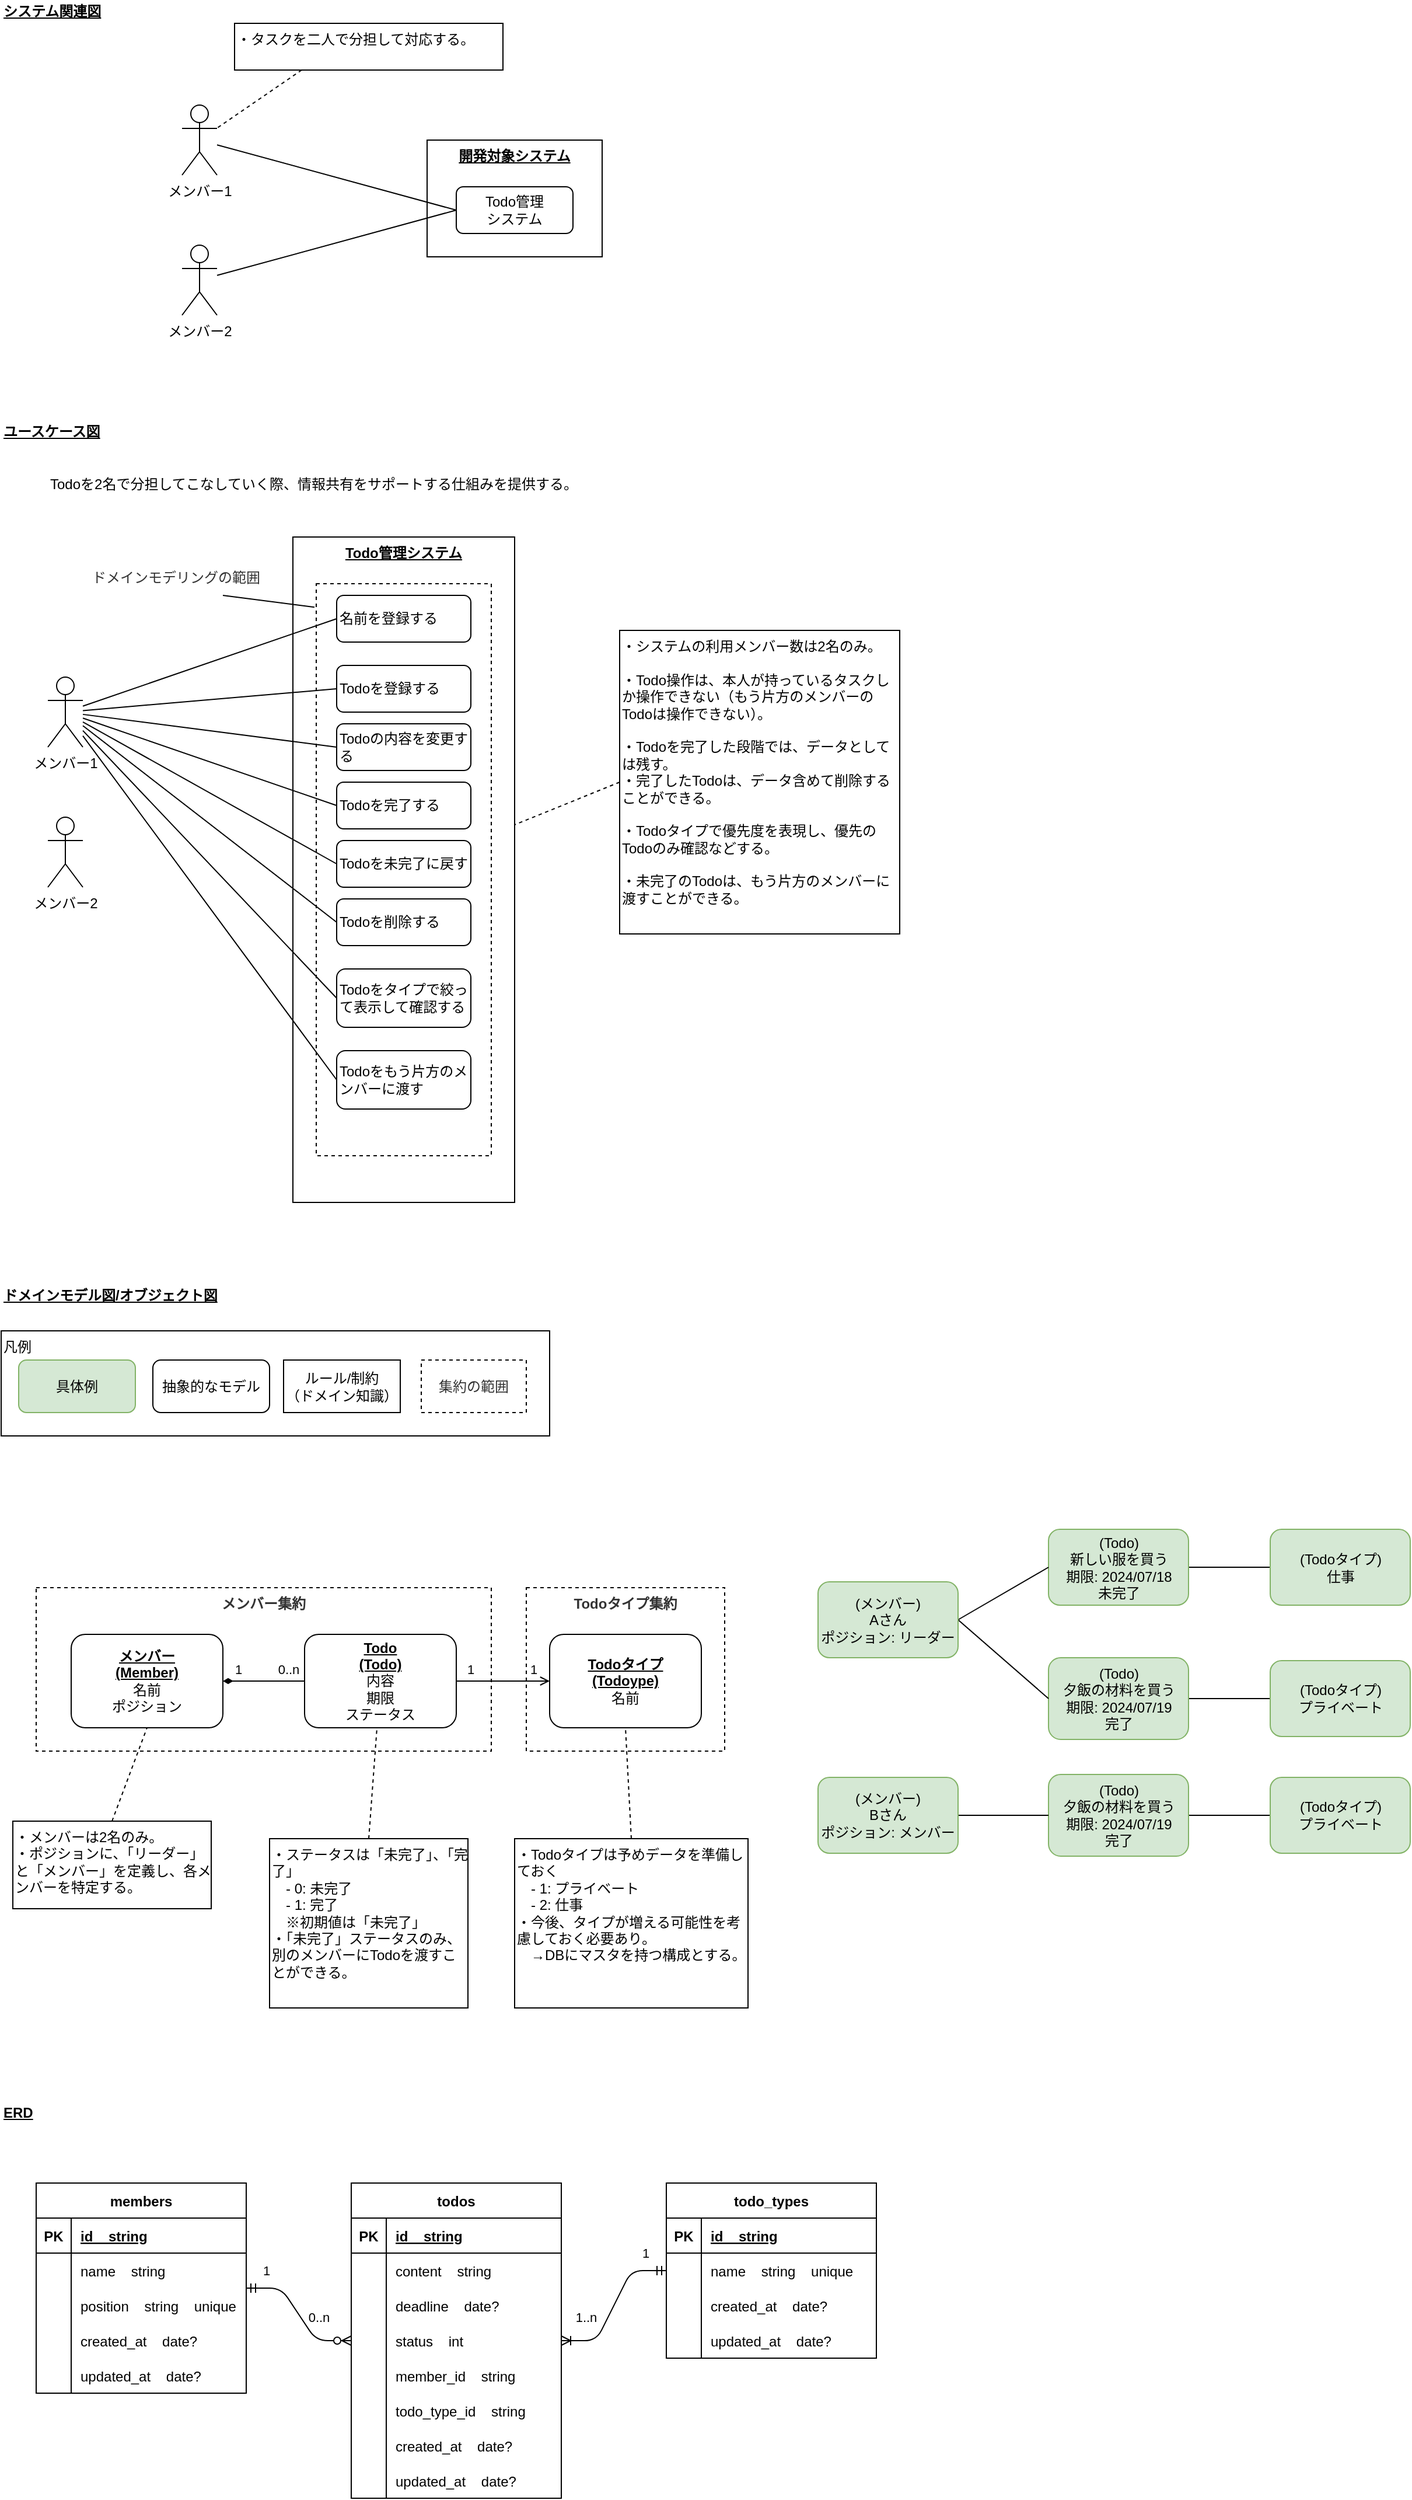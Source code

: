<mxfile>
    <diagram id="qSRQhQrTSAJJsUl3RG-m" name="ドメインモデル">
        <mxGraphModel dx="919" dy="545" grid="1" gridSize="10" guides="1" tooltips="1" connect="1" arrows="1" fold="1" page="1" pageScale="1" pageWidth="1654" pageHeight="1169" math="0" shadow="0">
            <root>
                <mxCell id="0"/>
                <mxCell id="1" parent="0"/>
                <mxCell id="147" value="&lt;u&gt;&lt;b&gt;開発対象システム&lt;/b&gt;&lt;/u&gt;" style="rounded=0;whiteSpace=wrap;html=1;verticalAlign=top;" parent="1" vertex="1">
                    <mxGeometry x="405" y="160" width="150" height="100" as="geometry"/>
                </mxCell>
                <mxCell id="72" value="メンバー集約" style="rounded=0;whiteSpace=wrap;html=1;fontColor=#333333;dashed=1;verticalAlign=top;fontStyle=1" parent="1" vertex="1">
                    <mxGeometry x="70" y="1400" width="390" height="140" as="geometry"/>
                </mxCell>
                <mxCell id="71" value="Todoタイプ集約" style="rounded=0;whiteSpace=wrap;html=1;fontColor=#333333;dashed=1;verticalAlign=top;fontStyle=1" parent="1" vertex="1">
                    <mxGeometry x="490" y="1400" width="170" height="140" as="geometry"/>
                </mxCell>
                <mxCell id="4" value="&lt;u&gt;&lt;b&gt;Todo管理システム&lt;/b&gt;&lt;/u&gt;" style="rounded=0;whiteSpace=wrap;html=1;verticalAlign=top;" parent="1" vertex="1">
                    <mxGeometry x="290" y="500" width="190" height="570" as="geometry"/>
                </mxCell>
                <mxCell id="8" value="" style="rounded=0;whiteSpace=wrap;html=1;fontColor=#FF0000;dashed=1;fillColor=default;" parent="1" vertex="1">
                    <mxGeometry x="310" y="540" width="150" height="490" as="geometry"/>
                </mxCell>
                <mxCell id="2" value="&lt;u style=&quot;&quot;&gt;ユースケース図&lt;/u&gt;" style="text;html=1;strokeColor=none;fillColor=none;align=left;verticalAlign=middle;whiteSpace=wrap;rounded=0;fontStyle=1" parent="1" vertex="1">
                    <mxGeometry x="40" y="400" width="130" height="20" as="geometry"/>
                </mxCell>
                <mxCell id="3" value="メンバー1" style="shape=umlActor;verticalLabelPosition=bottom;verticalAlign=top;html=1;outlineConnect=0;" parent="1" vertex="1">
                    <mxGeometry x="80" y="620" width="30" height="60" as="geometry"/>
                </mxCell>
                <mxCell id="10" style="edgeStyle=none;html=1;exitX=0;exitY=0.5;exitDx=0;exitDy=0;endArrow=none;endFill=0;" parent="1" source="5" target="3" edge="1">
                    <mxGeometry relative="1" as="geometry"/>
                </mxCell>
                <mxCell id="5" value="Todoを登録する" style="rounded=1;whiteSpace=wrap;html=1;align=left;" parent="1" vertex="1">
                    <mxGeometry x="327.5" y="610" width="115" height="40" as="geometry"/>
                </mxCell>
                <mxCell id="11" style="edgeStyle=none;html=1;exitX=0;exitY=0.5;exitDx=0;exitDy=0;endArrow=none;endFill=0;" parent="1" source="6" target="3" edge="1">
                    <mxGeometry relative="1" as="geometry"/>
                </mxCell>
                <mxCell id="6" value="Todoの内容を変更する" style="rounded=1;whiteSpace=wrap;html=1;align=left;" parent="1" vertex="1">
                    <mxGeometry x="327.5" y="660" width="115" height="40" as="geometry"/>
                </mxCell>
                <mxCell id="12" style="edgeStyle=none;html=1;exitX=0;exitY=0.5;exitDx=0;exitDy=0;endArrow=none;endFill=0;" parent="1" source="7" target="3" edge="1">
                    <mxGeometry relative="1" as="geometry"/>
                </mxCell>
                <mxCell id="7" value="Todoを完了する" style="rounded=1;whiteSpace=wrap;html=1;align=left;" parent="1" vertex="1">
                    <mxGeometry x="327.5" y="710" width="115" height="40" as="geometry"/>
                </mxCell>
                <mxCell id="13" style="edgeStyle=none;html=1;exitX=0.75;exitY=1;exitDx=0;exitDy=0;entryX=-0.01;entryY=0.041;entryDx=0;entryDy=0;entryPerimeter=0;endArrow=none;endFill=0;" parent="1" source="9" target="8" edge="1">
                    <mxGeometry relative="1" as="geometry"/>
                </mxCell>
                <mxCell id="9" value="ドメインモデリングの範囲" style="text;html=1;strokeColor=none;fillColor=none;align=center;verticalAlign=middle;whiteSpace=wrap;rounded=0;dashed=1;fontColor=#333333;" parent="1" vertex="1">
                    <mxGeometry x="110" y="520" width="160" height="30" as="geometry"/>
                </mxCell>
                <mxCell id="15" style="edgeStyle=none;html=1;exitX=0;exitY=0.5;exitDx=0;exitDy=0;endArrow=none;endFill=0;" parent="1" source="14" target="3" edge="1">
                    <mxGeometry relative="1" as="geometry"/>
                </mxCell>
                <mxCell id="14" value="Todoをタイプで絞って表示して確認する" style="rounded=1;whiteSpace=wrap;html=1;align=left;" parent="1" vertex="1">
                    <mxGeometry x="327.5" y="870" width="115" height="50" as="geometry"/>
                </mxCell>
                <mxCell id="21" style="edgeStyle=none;html=1;exitX=0;exitY=0.5;exitDx=0;exitDy=0;endArrow=none;endFill=0;dashed=1;" parent="1" source="16" target="4" edge="1">
                    <mxGeometry relative="1" as="geometry"/>
                </mxCell>
                <mxCell id="16" value="・システムの利用メンバー数は2名のみ。&lt;br&gt;&lt;br&gt;・Todo操作は、本人が持っているタスクしか操作できない（もう片方のメンバーのTodoは操作できない）。&lt;br&gt;&lt;br&gt;・Todoを完了した段階では、データとしては残す。&lt;br&gt;・完了したTodoは、データ含めて削除することができる。&lt;br&gt;&lt;br&gt;・Todoタイプで優先度を表現し、優先のTodoのみ確認などする。&lt;br&gt;&lt;br&gt;・未完了のTodoは、もう片方のメンバーに渡すことができる。" style="rounded=0;whiteSpace=wrap;html=1;fillColor=default;align=left;verticalAlign=top;" parent="1" vertex="1">
                    <mxGeometry x="570" y="580" width="240" height="260" as="geometry"/>
                </mxCell>
                <mxCell id="18" style="edgeStyle=none;html=1;exitX=0;exitY=0.5;exitDx=0;exitDy=0;endArrow=none;endFill=0;" parent="1" source="17" target="3" edge="1">
                    <mxGeometry relative="1" as="geometry"/>
                </mxCell>
                <mxCell id="17" value="Todoを削除する" style="rounded=1;whiteSpace=wrap;html=1;align=left;" parent="1" vertex="1">
                    <mxGeometry x="327.5" y="810" width="115" height="40" as="geometry"/>
                </mxCell>
                <mxCell id="20" style="edgeStyle=none;html=1;exitX=0;exitY=0.5;exitDx=0;exitDy=0;endArrow=none;endFill=0;" parent="1" source="19" target="3" edge="1">
                    <mxGeometry relative="1" as="geometry"/>
                </mxCell>
                <mxCell id="19" value="Todoを未完了に戻す" style="rounded=1;whiteSpace=wrap;html=1;align=left;" parent="1" vertex="1">
                    <mxGeometry x="327.5" y="760" width="115" height="40" as="geometry"/>
                </mxCell>
                <mxCell id="22" value="&lt;u style=&quot;&quot;&gt;ドメインモデル図/オブジェクト図&lt;/u&gt;" style="text;html=1;strokeColor=none;fillColor=none;align=left;verticalAlign=middle;whiteSpace=wrap;rounded=0;fontStyle=1" parent="1" vertex="1">
                    <mxGeometry x="40" y="1140" width="210" height="20" as="geometry"/>
                </mxCell>
                <mxCell id="28" value="凡例" style="rounded=0;whiteSpace=wrap;html=1;align=left;verticalAlign=top;" parent="1" vertex="1">
                    <mxGeometry x="40" y="1180" width="470" height="90" as="geometry"/>
                </mxCell>
                <mxCell id="29" value="抽象的なモデル" style="rounded=1;whiteSpace=wrap;html=1;align=center;" parent="1" vertex="1">
                    <mxGeometry x="170" y="1205" width="100" height="45" as="geometry"/>
                </mxCell>
                <mxCell id="30" value="具体例" style="rounded=1;whiteSpace=wrap;html=1;align=center;fillColor=#d5e8d4;strokeColor=#82b366;" parent="1" vertex="1">
                    <mxGeometry x="55" y="1205" width="100" height="45" as="geometry"/>
                </mxCell>
                <mxCell id="31" value="ルール/制約&lt;br&gt;（ドメイン知識）" style="rounded=0;whiteSpace=wrap;html=1;align=center;verticalAlign=middle;" parent="1" vertex="1">
                    <mxGeometry x="282" y="1205" width="100" height="45" as="geometry"/>
                </mxCell>
                <mxCell id="32" value="集約の範囲" style="rounded=0;whiteSpace=wrap;html=1;fontColor=#333333;dashed=1;" parent="1" vertex="1">
                    <mxGeometry x="400" y="1205" width="90" height="45" as="geometry"/>
                </mxCell>
                <mxCell id="37" style="edgeStyle=none;html=1;exitX=1;exitY=0.5;exitDx=0;exitDy=0;endArrow=none;endFill=0;" parent="1" source="33" target="35" edge="1">
                    <mxGeometry relative="1" as="geometry"/>
                </mxCell>
                <mxCell id="33" value="(Todo)&lt;br&gt;新しい服を買う&lt;br&gt;期限: 2024/07/18&lt;br&gt;未完了" style="rounded=1;whiteSpace=wrap;html=1;align=center;fillColor=#d5e8d4;strokeColor=#82b366;" parent="1" vertex="1">
                    <mxGeometry x="937.5" y="1350" width="120" height="65" as="geometry"/>
                </mxCell>
                <mxCell id="38" style="edgeStyle=none;html=1;exitX=1;exitY=0.5;exitDx=0;exitDy=0;entryX=0;entryY=0.5;entryDx=0;entryDy=0;endArrow=none;endFill=0;" parent="1" source="34" target="36" edge="1">
                    <mxGeometry relative="1" as="geometry"/>
                </mxCell>
                <mxCell id="34" value="(Todo)&lt;br&gt;夕飯の材料を買う&lt;br&gt;期限: 2024/07/19&lt;br&gt;完了" style="rounded=1;whiteSpace=wrap;html=1;align=center;fillColor=#d5e8d4;strokeColor=#82b366;" parent="1" vertex="1">
                    <mxGeometry x="937.5" y="1460" width="120" height="70" as="geometry"/>
                </mxCell>
                <mxCell id="35" value="(Todoタイプ)&lt;br&gt;仕事" style="rounded=1;whiteSpace=wrap;html=1;align=center;fillColor=#d5e8d4;strokeColor=#82b366;" parent="1" vertex="1">
                    <mxGeometry x="1127.5" y="1350" width="120" height="65" as="geometry"/>
                </mxCell>
                <mxCell id="36" value="(Todoタイプ)&lt;br&gt;プライベート" style="rounded=1;whiteSpace=wrap;html=1;align=center;fillColor=#d5e8d4;strokeColor=#82b366;" parent="1" vertex="1">
                    <mxGeometry x="1127.5" y="1462.5" width="120" height="65" as="geometry"/>
                </mxCell>
                <mxCell id="65" style="edgeStyle=none;html=1;exitX=1;exitY=0.5;exitDx=0;exitDy=0;entryX=0;entryY=0.5;entryDx=0;entryDy=0;endArrow=open;endFill=0;" parent="1" source="43" target="62" edge="1">
                    <mxGeometry relative="1" as="geometry"/>
                </mxCell>
                <mxCell id="68" value="1" style="edgeLabel;html=1;align=center;verticalAlign=middle;resizable=0;points=[];" parent="65" vertex="1" connectable="0">
                    <mxGeometry x="-0.715" y="2" relative="1" as="geometry">
                        <mxPoint y="-8" as="offset"/>
                    </mxGeometry>
                </mxCell>
                <mxCell id="69" value="1" style="edgeLabel;html=1;align=center;verticalAlign=middle;resizable=0;points=[];" parent="65" vertex="1" connectable="0">
                    <mxGeometry x="0.633" y="-1" relative="1" as="geometry">
                        <mxPoint y="-11" as="offset"/>
                    </mxGeometry>
                </mxCell>
                <mxCell id="43" value="&lt;u style=&quot;font-weight: bold;&quot;&gt;Todo&lt;/u&gt;&lt;br&gt;&lt;u style=&quot;font-weight: bold;&quot;&gt;(Todo)&lt;/u&gt;&lt;br&gt;内容&lt;br&gt;期限&lt;br&gt;ステータス" style="rounded=1;whiteSpace=wrap;html=1;align=center;" parent="1" vertex="1">
                    <mxGeometry x="300" y="1440" width="130" height="80" as="geometry"/>
                </mxCell>
                <mxCell id="44" value="メンバー2" style="shape=umlActor;verticalLabelPosition=bottom;verticalAlign=top;html=1;outlineConnect=0;" parent="1" vertex="1">
                    <mxGeometry x="80" y="740" width="30" height="60" as="geometry"/>
                </mxCell>
                <mxCell id="48" style="edgeStyle=none;html=1;exitX=0;exitY=0.5;exitDx=0;exitDy=0;endArrow=none;endFill=0;" parent="1" source="47" target="3" edge="1">
                    <mxGeometry relative="1" as="geometry"/>
                </mxCell>
                <mxCell id="47" value="Todoをもう片方のメンバーに渡す" style="rounded=1;whiteSpace=wrap;html=1;align=left;" parent="1" vertex="1">
                    <mxGeometry x="327.5" y="940" width="115" height="50" as="geometry"/>
                </mxCell>
                <mxCell id="49" value="Todoを2名で分担してこなしていく際、情報共有をサポートする仕組みを提供する。" style="text;html=1;strokeColor=none;fillColor=none;align=left;verticalAlign=middle;whiteSpace=wrap;rounded=0;" parent="1" vertex="1">
                    <mxGeometry x="80" y="440" width="500" height="30" as="geometry"/>
                </mxCell>
                <mxCell id="56" style="edgeStyle=none;html=1;exitX=1;exitY=0.5;exitDx=0;exitDy=0;entryX=0;entryY=0.5;entryDx=0;entryDy=0;endArrow=none;endFill=0;" parent="1" source="50" target="33" edge="1">
                    <mxGeometry relative="1" as="geometry"/>
                </mxCell>
                <mxCell id="57" style="edgeStyle=none;html=1;exitX=1;exitY=0.5;exitDx=0;exitDy=0;entryX=0;entryY=0.5;entryDx=0;entryDy=0;endArrow=none;endFill=0;" parent="1" source="50" target="34" edge="1">
                    <mxGeometry relative="1" as="geometry"/>
                </mxCell>
                <mxCell id="50" value="(メンバー)&lt;br&gt;Aさん&lt;br&gt;ポジション: リーダー" style="rounded=1;whiteSpace=wrap;html=1;align=center;fillColor=#d5e8d4;strokeColor=#82b366;" parent="1" vertex="1">
                    <mxGeometry x="740" y="1395" width="120" height="65" as="geometry"/>
                </mxCell>
                <mxCell id="51" style="edgeStyle=none;html=1;exitX=1;exitY=0.5;exitDx=0;exitDy=0;entryX=0;entryY=0.5;entryDx=0;entryDy=0;endArrow=none;endFill=0;" parent="1" source="54" target="55" edge="1">
                    <mxGeometry relative="1" as="geometry"/>
                </mxCell>
                <mxCell id="54" value="(Todo)&lt;br&gt;夕飯の材料を買う&lt;br&gt;期限: 2024/07/19&lt;br&gt;完了" style="rounded=1;whiteSpace=wrap;html=1;align=center;fillColor=#d5e8d4;strokeColor=#82b366;" parent="1" vertex="1">
                    <mxGeometry x="937.5" y="1560" width="120" height="70" as="geometry"/>
                </mxCell>
                <mxCell id="55" value="(Todoタイプ)&lt;br&gt;プライベート" style="rounded=1;whiteSpace=wrap;html=1;align=center;fillColor=#d5e8d4;strokeColor=#82b366;" parent="1" vertex="1">
                    <mxGeometry x="1127.5" y="1562.5" width="120" height="65" as="geometry"/>
                </mxCell>
                <mxCell id="59" style="edgeStyle=none;html=1;exitX=1;exitY=0.5;exitDx=0;exitDy=0;entryX=0;entryY=0.5;entryDx=0;entryDy=0;endArrow=none;endFill=0;" parent="1" source="58" target="54" edge="1">
                    <mxGeometry relative="1" as="geometry"/>
                </mxCell>
                <mxCell id="58" value="(メンバー)&lt;br&gt;Bさん&lt;br&gt;ポジション: メンバー" style="rounded=1;whiteSpace=wrap;html=1;align=center;fillColor=#d5e8d4;strokeColor=#82b366;" parent="1" vertex="1">
                    <mxGeometry x="740" y="1562.5" width="120" height="65" as="geometry"/>
                </mxCell>
                <mxCell id="61" style="edgeStyle=none;html=1;exitX=0;exitY=0.5;exitDx=0;exitDy=0;endArrow=none;endFill=0;" parent="1" source="60" target="3" edge="1">
                    <mxGeometry relative="1" as="geometry"/>
                </mxCell>
                <mxCell id="60" value="名前を登録する" style="rounded=1;whiteSpace=wrap;html=1;align=left;" parent="1" vertex="1">
                    <mxGeometry x="327.5" y="550" width="115" height="40" as="geometry"/>
                </mxCell>
                <mxCell id="62" value="&lt;u style=&quot;font-weight: bold;&quot;&gt;Todoタイプ&lt;/u&gt;&lt;br&gt;&lt;u style=&quot;font-weight: bold;&quot;&gt;(Todoype)&lt;/u&gt;&lt;br&gt;名前" style="rounded=1;whiteSpace=wrap;html=1;align=center;" parent="1" vertex="1">
                    <mxGeometry x="510" y="1440" width="130" height="80" as="geometry"/>
                </mxCell>
                <mxCell id="64" style="edgeStyle=none;html=1;exitX=1;exitY=0.5;exitDx=0;exitDy=0;entryX=0;entryY=0.5;entryDx=0;entryDy=0;endArrow=none;endFill=0;startArrow=diamondThin;startFill=1;" parent="1" source="63" target="43" edge="1">
                    <mxGeometry relative="1" as="geometry"/>
                </mxCell>
                <mxCell id="66" value="1" style="edgeLabel;html=1;align=center;verticalAlign=middle;resizable=0;points=[];" parent="64" vertex="1" connectable="0">
                    <mxGeometry x="-0.639" relative="1" as="geometry">
                        <mxPoint y="-10" as="offset"/>
                    </mxGeometry>
                </mxCell>
                <mxCell id="67" value="0..n" style="edgeLabel;html=1;align=center;verticalAlign=middle;resizable=0;points=[];" parent="64" vertex="1" connectable="0">
                    <mxGeometry x="0.603" y="-1" relative="1" as="geometry">
                        <mxPoint y="-11" as="offset"/>
                    </mxGeometry>
                </mxCell>
                <mxCell id="63" value="&lt;b&gt;&lt;u&gt;メンバー&lt;/u&gt;&lt;/b&gt;&lt;br&gt;&lt;u style=&quot;font-weight: bold;&quot;&gt;(Member)&lt;/u&gt;&lt;br&gt;名前&lt;br&gt;ポジション" style="rounded=1;whiteSpace=wrap;html=1;align=center;" parent="1" vertex="1">
                    <mxGeometry x="100" y="1440" width="130" height="80" as="geometry"/>
                </mxCell>
                <mxCell id="73" style="edgeStyle=none;html=1;exitX=0.5;exitY=0;exitDx=0;exitDy=0;startArrow=none;startFill=0;endArrow=none;endFill=0;dashed=1;" parent="1" source="70" target="43" edge="1">
                    <mxGeometry relative="1" as="geometry"/>
                </mxCell>
                <mxCell id="70" value="・ステータスは「未完了」、「完了」&lt;br&gt;　- 0: 未完了&lt;br&gt;　- 1: 完了&lt;br&gt;　※初期値は「未完了」&lt;br&gt;・「未完了」ステータスのみ、別のメンバーにTodoを渡すことができる。" style="rounded=0;whiteSpace=wrap;html=1;align=left;verticalAlign=top;" parent="1" vertex="1">
                    <mxGeometry x="270" y="1615" width="170" height="145" as="geometry"/>
                </mxCell>
                <mxCell id="75" style="edgeStyle=none;html=1;exitX=0.5;exitY=0;exitDx=0;exitDy=0;entryX=0.5;entryY=1;entryDx=0;entryDy=0;dashed=1;startArrow=none;startFill=0;endArrow=none;endFill=0;" parent="1" source="74" target="62" edge="1">
                    <mxGeometry relative="1" as="geometry"/>
                </mxCell>
                <mxCell id="74" value="・Todoタイプは予めデータを準備しておく&lt;br&gt;　- 1: プライベート&lt;br&gt;　- 2: 仕事&lt;br&gt;・今後、タイプが増える可能性を考慮しておく必要あり。&lt;br&gt;　→DBにマスタを持つ構成とする。" style="rounded=0;whiteSpace=wrap;html=1;align=left;verticalAlign=top;" parent="1" vertex="1">
                    <mxGeometry x="480" y="1615" width="200" height="145" as="geometry"/>
                </mxCell>
                <mxCell id="77" style="edgeStyle=none;html=1;exitX=0.5;exitY=0;exitDx=0;exitDy=0;entryX=0.5;entryY=1;entryDx=0;entryDy=0;dashed=1;startArrow=none;startFill=0;endArrow=none;endFill=0;" parent="1" source="76" target="63" edge="1">
                    <mxGeometry relative="1" as="geometry"/>
                </mxCell>
                <mxCell id="76" value="・メンバーは2名のみ。&lt;br&gt;・ポジションに、「リーダー」と「メンバー」を定義し、各メンバーを特定する。" style="rounded=0;whiteSpace=wrap;html=1;align=left;verticalAlign=top;" parent="1" vertex="1">
                    <mxGeometry x="50" y="1600" width="170" height="75" as="geometry"/>
                </mxCell>
                <mxCell id="78" value="members" style="shape=table;startSize=30;container=1;collapsible=1;childLayout=tableLayout;fixedRows=1;rowLines=0;fontStyle=1;align=center;resizeLast=1;" parent="1" vertex="1">
                    <mxGeometry x="70" y="1910" width="180" height="180" as="geometry"/>
                </mxCell>
                <mxCell id="79" value="" style="shape=tableRow;horizontal=0;startSize=0;swimlaneHead=0;swimlaneBody=0;fillColor=none;collapsible=0;dropTarget=0;points=[[0,0.5],[1,0.5]];portConstraint=eastwest;top=0;left=0;right=0;bottom=1;" parent="78" vertex="1">
                    <mxGeometry y="30" width="180" height="30" as="geometry"/>
                </mxCell>
                <mxCell id="80" value="PK" style="shape=partialRectangle;connectable=0;fillColor=none;top=0;left=0;bottom=0;right=0;fontStyle=1;overflow=hidden;" parent="79" vertex="1">
                    <mxGeometry width="30" height="30" as="geometry">
                        <mxRectangle width="30" height="30" as="alternateBounds"/>
                    </mxGeometry>
                </mxCell>
                <mxCell id="81" value="id    string" style="shape=partialRectangle;connectable=0;fillColor=none;top=0;left=0;bottom=0;right=0;align=left;spacingLeft=6;fontStyle=5;overflow=hidden;" parent="79" vertex="1">
                    <mxGeometry x="30" width="150" height="30" as="geometry">
                        <mxRectangle width="150" height="30" as="alternateBounds"/>
                    </mxGeometry>
                </mxCell>
                <mxCell id="82" value="" style="shape=tableRow;horizontal=0;startSize=0;swimlaneHead=0;swimlaneBody=0;fillColor=none;collapsible=0;dropTarget=0;points=[[0,0.5],[1,0.5]];portConstraint=eastwest;top=0;left=0;right=0;bottom=0;" parent="78" vertex="1">
                    <mxGeometry y="60" width="180" height="30" as="geometry"/>
                </mxCell>
                <mxCell id="83" value="" style="shape=partialRectangle;connectable=0;fillColor=none;top=0;left=0;bottom=0;right=0;editable=1;overflow=hidden;" parent="82" vertex="1">
                    <mxGeometry width="30" height="30" as="geometry">
                        <mxRectangle width="30" height="30" as="alternateBounds"/>
                    </mxGeometry>
                </mxCell>
                <mxCell id="84" value="name    string" style="shape=partialRectangle;connectable=0;fillColor=none;top=0;left=0;bottom=0;right=0;align=left;spacingLeft=6;overflow=hidden;" parent="82" vertex="1">
                    <mxGeometry x="30" width="150" height="30" as="geometry">
                        <mxRectangle width="150" height="30" as="alternateBounds"/>
                    </mxGeometry>
                </mxCell>
                <mxCell id="85" value="" style="shape=tableRow;horizontal=0;startSize=0;swimlaneHead=0;swimlaneBody=0;fillColor=none;collapsible=0;dropTarget=0;points=[[0,0.5],[1,0.5]];portConstraint=eastwest;top=0;left=0;right=0;bottom=0;" parent="78" vertex="1">
                    <mxGeometry y="90" width="180" height="30" as="geometry"/>
                </mxCell>
                <mxCell id="86" value="" style="shape=partialRectangle;connectable=0;fillColor=none;top=0;left=0;bottom=0;right=0;editable=1;overflow=hidden;" parent="85" vertex="1">
                    <mxGeometry width="30" height="30" as="geometry">
                        <mxRectangle width="30" height="30" as="alternateBounds"/>
                    </mxGeometry>
                </mxCell>
                <mxCell id="87" value="position    string    unique" style="shape=partialRectangle;connectable=0;fillColor=none;top=0;left=0;bottom=0;right=0;align=left;spacingLeft=6;overflow=hidden;" parent="85" vertex="1">
                    <mxGeometry x="30" width="150" height="30" as="geometry">
                        <mxRectangle width="150" height="30" as="alternateBounds"/>
                    </mxGeometry>
                </mxCell>
                <mxCell id="117" style="shape=tableRow;horizontal=0;startSize=0;swimlaneHead=0;swimlaneBody=0;fillColor=none;collapsible=0;dropTarget=0;points=[[0,0.5],[1,0.5]];portConstraint=eastwest;top=0;left=0;right=0;bottom=0;" parent="78" vertex="1">
                    <mxGeometry y="120" width="180" height="30" as="geometry"/>
                </mxCell>
                <mxCell id="118" style="shape=partialRectangle;connectable=0;fillColor=none;top=0;left=0;bottom=0;right=0;editable=1;overflow=hidden;" parent="117" vertex="1">
                    <mxGeometry width="30" height="30" as="geometry">
                        <mxRectangle width="30" height="30" as="alternateBounds"/>
                    </mxGeometry>
                </mxCell>
                <mxCell id="119" value="created_at    date?" style="shape=partialRectangle;connectable=0;fillColor=none;top=0;left=0;bottom=0;right=0;align=left;spacingLeft=6;overflow=hidden;" parent="117" vertex="1">
                    <mxGeometry x="30" width="150" height="30" as="geometry">
                        <mxRectangle width="150" height="30" as="alternateBounds"/>
                    </mxGeometry>
                </mxCell>
                <mxCell id="114" style="shape=tableRow;horizontal=0;startSize=0;swimlaneHead=0;swimlaneBody=0;fillColor=none;collapsible=0;dropTarget=0;points=[[0,0.5],[1,0.5]];portConstraint=eastwest;top=0;left=0;right=0;bottom=0;" parent="78" vertex="1">
                    <mxGeometry y="150" width="180" height="30" as="geometry"/>
                </mxCell>
                <mxCell id="115" style="shape=partialRectangle;connectable=0;fillColor=none;top=0;left=0;bottom=0;right=0;editable=1;overflow=hidden;" parent="114" vertex="1">
                    <mxGeometry width="30" height="30" as="geometry">
                        <mxRectangle width="30" height="30" as="alternateBounds"/>
                    </mxGeometry>
                </mxCell>
                <mxCell id="116" value="updated_at    date?" style="shape=partialRectangle;connectable=0;fillColor=none;top=0;left=0;bottom=0;right=0;align=left;spacingLeft=6;overflow=hidden;" parent="114" vertex="1">
                    <mxGeometry x="30" width="150" height="30" as="geometry">
                        <mxRectangle width="150" height="30" as="alternateBounds"/>
                    </mxGeometry>
                </mxCell>
                <mxCell id="91" value="todos" style="shape=table;startSize=30;container=1;collapsible=1;childLayout=tableLayout;fixedRows=1;rowLines=0;fontStyle=1;align=center;resizeLast=1;" parent="1" vertex="1">
                    <mxGeometry x="340" y="1910" width="180" height="270" as="geometry"/>
                </mxCell>
                <mxCell id="92" value="" style="shape=tableRow;horizontal=0;startSize=0;swimlaneHead=0;swimlaneBody=0;fillColor=none;collapsible=0;dropTarget=0;points=[[0,0.5],[1,0.5]];portConstraint=eastwest;top=0;left=0;right=0;bottom=1;" parent="91" vertex="1">
                    <mxGeometry y="30" width="180" height="30" as="geometry"/>
                </mxCell>
                <mxCell id="93" value="PK" style="shape=partialRectangle;connectable=0;fillColor=none;top=0;left=0;bottom=0;right=0;fontStyle=1;overflow=hidden;" parent="92" vertex="1">
                    <mxGeometry width="30" height="30" as="geometry">
                        <mxRectangle width="30" height="30" as="alternateBounds"/>
                    </mxGeometry>
                </mxCell>
                <mxCell id="94" value="id    string" style="shape=partialRectangle;connectable=0;fillColor=none;top=0;left=0;bottom=0;right=0;align=left;spacingLeft=6;fontStyle=5;overflow=hidden;" parent="92" vertex="1">
                    <mxGeometry x="30" width="150" height="30" as="geometry">
                        <mxRectangle width="150" height="30" as="alternateBounds"/>
                    </mxGeometry>
                </mxCell>
                <mxCell id="95" value="" style="shape=tableRow;horizontal=0;startSize=0;swimlaneHead=0;swimlaneBody=0;fillColor=none;collapsible=0;dropTarget=0;points=[[0,0.5],[1,0.5]];portConstraint=eastwest;top=0;left=0;right=0;bottom=0;" parent="91" vertex="1">
                    <mxGeometry y="60" width="180" height="30" as="geometry"/>
                </mxCell>
                <mxCell id="96" value="" style="shape=partialRectangle;connectable=0;fillColor=none;top=0;left=0;bottom=0;right=0;editable=1;overflow=hidden;" parent="95" vertex="1">
                    <mxGeometry width="30" height="30" as="geometry">
                        <mxRectangle width="30" height="30" as="alternateBounds"/>
                    </mxGeometry>
                </mxCell>
                <mxCell id="97" value="content    string" style="shape=partialRectangle;connectable=0;fillColor=none;top=0;left=0;bottom=0;right=0;align=left;spacingLeft=6;overflow=hidden;" parent="95" vertex="1">
                    <mxGeometry x="30" width="150" height="30" as="geometry">
                        <mxRectangle width="150" height="30" as="alternateBounds"/>
                    </mxGeometry>
                </mxCell>
                <mxCell id="98" value="" style="shape=tableRow;horizontal=0;startSize=0;swimlaneHead=0;swimlaneBody=0;fillColor=none;collapsible=0;dropTarget=0;points=[[0,0.5],[1,0.5]];portConstraint=eastwest;top=0;left=0;right=0;bottom=0;" parent="91" vertex="1">
                    <mxGeometry y="90" width="180" height="30" as="geometry"/>
                </mxCell>
                <mxCell id="99" value="" style="shape=partialRectangle;connectable=0;fillColor=none;top=0;left=0;bottom=0;right=0;editable=1;overflow=hidden;" parent="98" vertex="1">
                    <mxGeometry width="30" height="30" as="geometry">
                        <mxRectangle width="30" height="30" as="alternateBounds"/>
                    </mxGeometry>
                </mxCell>
                <mxCell id="100" value="deadline    date?" style="shape=partialRectangle;connectable=0;fillColor=none;top=0;left=0;bottom=0;right=0;align=left;spacingLeft=6;overflow=hidden;" parent="98" vertex="1">
                    <mxGeometry x="30" width="150" height="30" as="geometry">
                        <mxRectangle width="150" height="30" as="alternateBounds"/>
                    </mxGeometry>
                </mxCell>
                <mxCell id="111" style="shape=tableRow;horizontal=0;startSize=0;swimlaneHead=0;swimlaneBody=0;fillColor=none;collapsible=0;dropTarget=0;points=[[0,0.5],[1,0.5]];portConstraint=eastwest;top=0;left=0;right=0;bottom=0;" parent="91" vertex="1">
                    <mxGeometry y="120" width="180" height="30" as="geometry"/>
                </mxCell>
                <mxCell id="112" style="shape=partialRectangle;connectable=0;fillColor=none;top=0;left=0;bottom=0;right=0;editable=1;overflow=hidden;" parent="111" vertex="1">
                    <mxGeometry width="30" height="30" as="geometry">
                        <mxRectangle width="30" height="30" as="alternateBounds"/>
                    </mxGeometry>
                </mxCell>
                <mxCell id="113" value="status    int" style="shape=partialRectangle;connectable=0;fillColor=none;top=0;left=0;bottom=0;right=0;align=left;spacingLeft=6;overflow=hidden;" parent="111" vertex="1">
                    <mxGeometry x="30" width="150" height="30" as="geometry">
                        <mxRectangle width="150" height="30" as="alternateBounds"/>
                    </mxGeometry>
                </mxCell>
                <mxCell id="143" style="shape=tableRow;horizontal=0;startSize=0;swimlaneHead=0;swimlaneBody=0;fillColor=none;collapsible=0;dropTarget=0;points=[[0,0.5],[1,0.5]];portConstraint=eastwest;top=0;left=0;right=0;bottom=0;" parent="91" vertex="1">
                    <mxGeometry y="150" width="180" height="30" as="geometry"/>
                </mxCell>
                <mxCell id="144" style="shape=partialRectangle;connectable=0;fillColor=none;top=0;left=0;bottom=0;right=0;editable=1;overflow=hidden;" parent="143" vertex="1">
                    <mxGeometry width="30" height="30" as="geometry">
                        <mxRectangle width="30" height="30" as="alternateBounds"/>
                    </mxGeometry>
                </mxCell>
                <mxCell id="145" value="member_id    string" style="shape=partialRectangle;connectable=0;fillColor=none;top=0;left=0;bottom=0;right=0;align=left;spacingLeft=6;overflow=hidden;" parent="143" vertex="1">
                    <mxGeometry x="30" width="150" height="30" as="geometry">
                        <mxRectangle width="150" height="30" as="alternateBounds"/>
                    </mxGeometry>
                </mxCell>
                <mxCell id="134" style="shape=tableRow;horizontal=0;startSize=0;swimlaneHead=0;swimlaneBody=0;fillColor=none;collapsible=0;dropTarget=0;points=[[0,0.5],[1,0.5]];portConstraint=eastwest;top=0;left=0;right=0;bottom=0;" parent="91" vertex="1">
                    <mxGeometry y="180" width="180" height="30" as="geometry"/>
                </mxCell>
                <mxCell id="135" style="shape=partialRectangle;connectable=0;fillColor=none;top=0;left=0;bottom=0;right=0;editable=1;overflow=hidden;" parent="134" vertex="1">
                    <mxGeometry width="30" height="30" as="geometry">
                        <mxRectangle width="30" height="30" as="alternateBounds"/>
                    </mxGeometry>
                </mxCell>
                <mxCell id="136" value="todo_type_id    string" style="shape=partialRectangle;connectable=0;fillColor=none;top=0;left=0;bottom=0;right=0;align=left;spacingLeft=6;overflow=hidden;" parent="134" vertex="1">
                    <mxGeometry x="30" width="150" height="30" as="geometry">
                        <mxRectangle width="150" height="30" as="alternateBounds"/>
                    </mxGeometry>
                </mxCell>
                <mxCell id="120" style="shape=tableRow;horizontal=0;startSize=0;swimlaneHead=0;swimlaneBody=0;fillColor=none;collapsible=0;dropTarget=0;points=[[0,0.5],[1,0.5]];portConstraint=eastwest;top=0;left=0;right=0;bottom=0;" parent="91" vertex="1">
                    <mxGeometry y="210" width="180" height="30" as="geometry"/>
                </mxCell>
                <mxCell id="121" style="shape=partialRectangle;connectable=0;fillColor=none;top=0;left=0;bottom=0;right=0;editable=1;overflow=hidden;" parent="120" vertex="1">
                    <mxGeometry width="30" height="30" as="geometry">
                        <mxRectangle width="30" height="30" as="alternateBounds"/>
                    </mxGeometry>
                </mxCell>
                <mxCell id="122" value="created_at    date?" style="shape=partialRectangle;connectable=0;fillColor=none;top=0;left=0;bottom=0;right=0;align=left;spacingLeft=6;overflow=hidden;" parent="120" vertex="1">
                    <mxGeometry x="30" width="150" height="30" as="geometry">
                        <mxRectangle width="150" height="30" as="alternateBounds"/>
                    </mxGeometry>
                </mxCell>
                <mxCell id="123" style="shape=tableRow;horizontal=0;startSize=0;swimlaneHead=0;swimlaneBody=0;fillColor=none;collapsible=0;dropTarget=0;points=[[0,0.5],[1,0.5]];portConstraint=eastwest;top=0;left=0;right=0;bottom=0;" parent="91" vertex="1">
                    <mxGeometry y="240" width="180" height="30" as="geometry"/>
                </mxCell>
                <mxCell id="124" style="shape=partialRectangle;connectable=0;fillColor=none;top=0;left=0;bottom=0;right=0;editable=1;overflow=hidden;" parent="123" vertex="1">
                    <mxGeometry width="30" height="30" as="geometry">
                        <mxRectangle width="30" height="30" as="alternateBounds"/>
                    </mxGeometry>
                </mxCell>
                <mxCell id="125" value="updated_at    date?" style="shape=partialRectangle;connectable=0;fillColor=none;top=0;left=0;bottom=0;right=0;align=left;spacingLeft=6;overflow=hidden;" parent="123" vertex="1">
                    <mxGeometry x="30" width="150" height="30" as="geometry">
                        <mxRectangle width="150" height="30" as="alternateBounds"/>
                    </mxGeometry>
                </mxCell>
                <mxCell id="101" value="todo_types" style="shape=table;startSize=30;container=1;collapsible=1;childLayout=tableLayout;fixedRows=1;rowLines=0;fontStyle=1;align=center;resizeLast=1;" parent="1" vertex="1">
                    <mxGeometry x="610" y="1910" width="180" height="150" as="geometry"/>
                </mxCell>
                <mxCell id="102" value="" style="shape=tableRow;horizontal=0;startSize=0;swimlaneHead=0;swimlaneBody=0;fillColor=none;collapsible=0;dropTarget=0;points=[[0,0.5],[1,0.5]];portConstraint=eastwest;top=0;left=0;right=0;bottom=1;" parent="101" vertex="1">
                    <mxGeometry y="30" width="180" height="30" as="geometry"/>
                </mxCell>
                <mxCell id="103" value="PK" style="shape=partialRectangle;connectable=0;fillColor=none;top=0;left=0;bottom=0;right=0;fontStyle=1;overflow=hidden;" parent="102" vertex="1">
                    <mxGeometry width="30" height="30" as="geometry">
                        <mxRectangle width="30" height="30" as="alternateBounds"/>
                    </mxGeometry>
                </mxCell>
                <mxCell id="104" value="id    string" style="shape=partialRectangle;connectable=0;fillColor=none;top=0;left=0;bottom=0;right=0;align=left;spacingLeft=6;fontStyle=5;overflow=hidden;" parent="102" vertex="1">
                    <mxGeometry x="30" width="150" height="30" as="geometry">
                        <mxRectangle width="150" height="30" as="alternateBounds"/>
                    </mxGeometry>
                </mxCell>
                <mxCell id="105" value="" style="shape=tableRow;horizontal=0;startSize=0;swimlaneHead=0;swimlaneBody=0;fillColor=none;collapsible=0;dropTarget=0;points=[[0,0.5],[1,0.5]];portConstraint=eastwest;top=0;left=0;right=0;bottom=0;" parent="101" vertex="1">
                    <mxGeometry y="60" width="180" height="30" as="geometry"/>
                </mxCell>
                <mxCell id="106" value="" style="shape=partialRectangle;connectable=0;fillColor=none;top=0;left=0;bottom=0;right=0;editable=1;overflow=hidden;" parent="105" vertex="1">
                    <mxGeometry width="30" height="30" as="geometry">
                        <mxRectangle width="30" height="30" as="alternateBounds"/>
                    </mxGeometry>
                </mxCell>
                <mxCell id="107" value="name    string    unique" style="shape=partialRectangle;connectable=0;fillColor=none;top=0;left=0;bottom=0;right=0;align=left;spacingLeft=6;overflow=hidden;" parent="105" vertex="1">
                    <mxGeometry x="30" width="150" height="30" as="geometry">
                        <mxRectangle width="150" height="30" as="alternateBounds"/>
                    </mxGeometry>
                </mxCell>
                <mxCell id="126" style="shape=tableRow;horizontal=0;startSize=0;swimlaneHead=0;swimlaneBody=0;fillColor=none;collapsible=0;dropTarget=0;points=[[0,0.5],[1,0.5]];portConstraint=eastwest;top=0;left=0;right=0;bottom=0;" parent="101" vertex="1">
                    <mxGeometry y="90" width="180" height="30" as="geometry"/>
                </mxCell>
                <mxCell id="127" style="shape=partialRectangle;connectable=0;fillColor=none;top=0;left=0;bottom=0;right=0;editable=1;overflow=hidden;" parent="126" vertex="1">
                    <mxGeometry width="30" height="30" as="geometry">
                        <mxRectangle width="30" height="30" as="alternateBounds"/>
                    </mxGeometry>
                </mxCell>
                <mxCell id="128" value="created_at    date?" style="shape=partialRectangle;connectable=0;fillColor=none;top=0;left=0;bottom=0;right=0;align=left;spacingLeft=6;overflow=hidden;" parent="126" vertex="1">
                    <mxGeometry x="30" width="150" height="30" as="geometry">
                        <mxRectangle width="150" height="30" as="alternateBounds"/>
                    </mxGeometry>
                </mxCell>
                <mxCell id="129" style="shape=tableRow;horizontal=0;startSize=0;swimlaneHead=0;swimlaneBody=0;fillColor=none;collapsible=0;dropTarget=0;points=[[0,0.5],[1,0.5]];portConstraint=eastwest;top=0;left=0;right=0;bottom=0;" parent="101" vertex="1">
                    <mxGeometry y="120" width="180" height="30" as="geometry"/>
                </mxCell>
                <mxCell id="130" style="shape=partialRectangle;connectable=0;fillColor=none;top=0;left=0;bottom=0;right=0;editable=1;overflow=hidden;" parent="129" vertex="1">
                    <mxGeometry width="30" height="30" as="geometry">
                        <mxRectangle width="30" height="30" as="alternateBounds"/>
                    </mxGeometry>
                </mxCell>
                <mxCell id="131" value="updated_at    date?" style="shape=partialRectangle;connectable=0;fillColor=none;top=0;left=0;bottom=0;right=0;align=left;spacingLeft=6;overflow=hidden;" parent="129" vertex="1">
                    <mxGeometry x="30" width="150" height="30" as="geometry">
                        <mxRectangle width="150" height="30" as="alternateBounds"/>
                    </mxGeometry>
                </mxCell>
                <mxCell id="133" value="&lt;u style=&quot;&quot;&gt;ERD&lt;br&gt;&lt;/u&gt;" style="text;html=1;strokeColor=none;fillColor=none;align=left;verticalAlign=middle;whiteSpace=wrap;rounded=0;fontStyle=1" parent="1" vertex="1">
                    <mxGeometry x="40" y="1840" width="210" height="20" as="geometry"/>
                </mxCell>
                <mxCell id="137" value="" style="edgeStyle=entityRelationEdgeStyle;fontSize=12;html=1;endArrow=ERzeroToMany;startArrow=ERmandOne;" parent="1" source="78" target="91" edge="1">
                    <mxGeometry width="100" height="100" relative="1" as="geometry">
                        <mxPoint x="310" y="1910" as="sourcePoint"/>
                        <mxPoint x="410" y="1810" as="targetPoint"/>
                    </mxGeometry>
                </mxCell>
                <mxCell id="138" value="1" style="edgeLabel;html=1;align=center;verticalAlign=middle;resizable=0;points=[];" parent="137" vertex="1" connectable="0">
                    <mxGeometry x="-0.709" relative="1" as="geometry">
                        <mxPoint y="-15" as="offset"/>
                    </mxGeometry>
                </mxCell>
                <mxCell id="139" value="0..n" style="edgeLabel;html=1;align=center;verticalAlign=middle;resizable=0;points=[];" parent="137" vertex="1" connectable="0">
                    <mxGeometry x="0.51" y="4" relative="1" as="geometry">
                        <mxPoint y="-16" as="offset"/>
                    </mxGeometry>
                </mxCell>
                <mxCell id="140" value="" style="edgeStyle=entityRelationEdgeStyle;fontSize=12;html=1;endArrow=ERoneToMany;startArrow=ERmandOne;" parent="1" source="101" target="91" edge="1">
                    <mxGeometry width="100" height="100" relative="1" as="geometry">
                        <mxPoint x="330" y="1930" as="sourcePoint"/>
                        <mxPoint x="430" y="1830" as="targetPoint"/>
                    </mxGeometry>
                </mxCell>
                <mxCell id="141" value="1" style="edgeLabel;html=1;align=center;verticalAlign=middle;resizable=0;points=[];" parent="140" vertex="1" connectable="0">
                    <mxGeometry x="-0.718" relative="1" as="geometry">
                        <mxPoint y="-15" as="offset"/>
                    </mxGeometry>
                </mxCell>
                <mxCell id="142" value="1..n" style="edgeLabel;html=1;align=center;verticalAlign=middle;resizable=0;points=[];" parent="140" vertex="1" connectable="0">
                    <mxGeometry x="0.677" relative="1" as="geometry">
                        <mxPoint y="-20" as="offset"/>
                    </mxGeometry>
                </mxCell>
                <mxCell id="146" value="&lt;u style=&quot;&quot;&gt;システム関連図&lt;/u&gt;" style="text;html=1;strokeColor=none;fillColor=none;align=left;verticalAlign=middle;whiteSpace=wrap;rounded=0;fontStyle=1" parent="1" vertex="1">
                    <mxGeometry x="40" y="40" width="130" height="20" as="geometry"/>
                </mxCell>
                <mxCell id="153" style="edgeStyle=none;html=1;exitX=0;exitY=0.5;exitDx=0;exitDy=0;endArrow=none;endFill=0;" parent="1" source="148" target="149" edge="1">
                    <mxGeometry relative="1" as="geometry"/>
                </mxCell>
                <mxCell id="154" style="edgeStyle=none;html=1;exitX=0;exitY=0.5;exitDx=0;exitDy=0;endArrow=none;endFill=0;" parent="1" source="148" target="152" edge="1">
                    <mxGeometry relative="1" as="geometry"/>
                </mxCell>
                <mxCell id="148" value="Todo管理&lt;br&gt;システム" style="rounded=1;whiteSpace=wrap;html=1;" parent="1" vertex="1">
                    <mxGeometry x="430" y="200" width="100" height="40" as="geometry"/>
                </mxCell>
                <mxCell id="149" value="メンバー1" style="shape=umlActor;verticalLabelPosition=bottom;verticalAlign=top;html=1;outlineConnect=0;" parent="1" vertex="1">
                    <mxGeometry x="195" y="130" width="30" height="60" as="geometry"/>
                </mxCell>
                <mxCell id="152" value="メンバー2" style="shape=umlActor;verticalLabelPosition=bottom;verticalAlign=top;html=1;outlineConnect=0;" parent="1" vertex="1">
                    <mxGeometry x="195" y="250" width="30" height="60" as="geometry"/>
                </mxCell>
                <mxCell id="156" style="edgeStyle=none;html=1;exitX=0.25;exitY=1;exitDx=0;exitDy=0;endArrow=none;endFill=0;dashed=1;" parent="1" source="155" target="149" edge="1">
                    <mxGeometry relative="1" as="geometry"/>
                </mxCell>
                <mxCell id="155" value="・タスクを二人で分担して対応する。" style="rounded=0;whiteSpace=wrap;html=1;align=left;verticalAlign=top;" parent="1" vertex="1">
                    <mxGeometry x="240" y="60" width="230" height="40" as="geometry"/>
                </mxCell>
            </root>
        </mxGraphModel>
    </diagram>
    <diagram id="tVj9b-WnGPSYWbFo9F1f" name="画面イメージ">
        <mxGraphModel dx="919" dy="545" grid="1" gridSize="10" guides="1" tooltips="1" connect="1" arrows="1" fold="1" page="1" pageScale="1" pageWidth="1654" pageHeight="1169" math="0" shadow="0">
            <root>
                <mxCell id="0"/>
                <mxCell id="1" parent="0"/>
                <mxCell id="VP5jikR2NR14hbqxP_gg-1" value="" style="rounded=0;whiteSpace=wrap;html=1;" parent="1" vertex="1">
                    <mxGeometry x="80" y="80" width="610" height="430" as="geometry"/>
                </mxCell>
                <mxCell id="oj9YwCgNzPSe06jS6pb2-1" value="" style="rounded=1;whiteSpace=wrap;html=1;arcSize=6;" parent="1" vertex="1">
                    <mxGeometry x="98" y="230" width="250" height="158" as="geometry"/>
                </mxCell>
                <mxCell id="VP5jikR2NR14hbqxP_gg-2" value="A: ○○○さん" style="text;html=1;strokeColor=none;fillColor=none;align=center;verticalAlign=middle;whiteSpace=wrap;rounded=0;" parent="1" vertex="1">
                    <mxGeometry x="90" y="120" width="80" height="20" as="geometry"/>
                </mxCell>
                <mxCell id="rQ-jI4dKoBpfeypR56CF-1" value="&lt;span style=&quot;background-color: initial;&quot;&gt;☐服を買う&lt;span style=&quot;&quot;&gt;&#9;&lt;span style=&quot;white-space: pre;&quot;&gt;&#9;&lt;/span&gt;&lt;/span&gt;7/21&lt;span style=&quot;white-space: pre;&quot;&gt;&#9;&lt;/span&gt;プライベート&lt;br&gt;&lt;br&gt;&lt;/span&gt;☑靴を買う&lt;span style=&quot;border-color: var(--border-color);&quot;&gt;&#9;&lt;span style=&quot;white-space: pre;&quot;&gt;&#9;&lt;/span&gt;&lt;/span&gt;7/22&lt;span style=&quot;border-color: var(--border-color);&quot;&gt;&amp;nbsp;プライベート&lt;/span&gt;&lt;br&gt;&lt;br&gt;☑食材を買う&lt;span style=&quot;border-color: var(--border-color);&quot;&gt;&#9;&lt;span style=&quot;white-space: pre;&quot;&gt;&#9;&lt;/span&gt;&lt;/span&gt;7/23&lt;span style=&quot;border-color: var(--border-color);&quot;&gt;&amp;nbsp;仕事&lt;/span&gt;&lt;span style=&quot;background-color: initial;&quot;&gt;&lt;br&gt;&lt;/span&gt;" style="text;strokeColor=none;fillColor=none;html=1;whiteSpace=wrap;verticalAlign=top;overflow=hidden;" parent="1" vertex="1">
                    <mxGeometry x="108" y="240" width="230" height="80" as="geometry"/>
                </mxCell>
                <mxCell id="oj9YwCgNzPSe06jS6pb2-2" value="" style="html=1;verticalLabelPosition=bottom;align=center;labelBackgroundColor=#ffffff;verticalAlign=top;strokeWidth=1;strokeColor=#0080F0;shadow=0;dashed=0;shape=mxgraph.ios7.icons.trashcan;fontSize=12;" parent="1" vertex="1">
                    <mxGeometry x="300" y="248" width="8" height="10" as="geometry"/>
                </mxCell>
                <mxCell id="wpwDw2Fwd8eZmC_zeA5R-4" value="" style="html=1;verticalLabelPosition=bottom;align=center;labelBackgroundColor=#ffffff;verticalAlign=top;strokeWidth=1;strokeColor=#0080F0;shadow=0;dashed=0;shape=mxgraph.ios7.icons.trashcan;fontSize=12;" parent="1" vertex="1">
                    <mxGeometry x="300" y="278" width="8" height="10" as="geometry"/>
                </mxCell>
                <mxCell id="wpwDw2Fwd8eZmC_zeA5R-5" value="" style="html=1;verticalLabelPosition=bottom;align=center;labelBackgroundColor=#ffffff;verticalAlign=top;strokeWidth=1;strokeColor=#0080F0;shadow=0;dashed=0;shape=mxgraph.ios7.icons.trashcan;fontSize=12;" parent="1" vertex="1">
                    <mxGeometry x="300" y="307" width="8" height="10" as="geometry"/>
                </mxCell>
                <mxCell id="wpwDw2Fwd8eZmC_zeA5R-6" value="" style="html=1;verticalLabelPosition=bottom;align=center;labelBackgroundColor=#ffffff;verticalAlign=top;strokeWidth=1;strokeColor=#0080F0;shadow=0;dashed=0;shape=mxgraph.ios7.icons.edit;fontSize=12;" parent="1" vertex="1">
                    <mxGeometry x="170" y="122.8" width="14.4" height="14.4" as="geometry"/>
                </mxCell>
                <mxCell id="eu4DZpVsrO1hH6n5FFCI-1" value="" style="html=1;verticalLabelPosition=bottom;align=center;labelBackgroundColor=#ffffff;verticalAlign=top;strokeWidth=1;strokeColor=#0080F0;shadow=0;dashed=0;shape=mxgraph.ios7.icons.pointer;fontSize=12;" parent="1" vertex="1">
                    <mxGeometry x="320" y="248" width="10" height="10" as="geometry"/>
                </mxCell>
                <mxCell id="eu4DZpVsrO1hH6n5FFCI-2" value="" style="html=1;verticalLabelPosition=bottom;align=center;labelBackgroundColor=#ffffff;verticalAlign=top;strokeWidth=1;strokeColor=#0080F0;shadow=0;dashed=0;shape=mxgraph.ios7.icons.pointer;fontSize=12;" parent="1" vertex="1">
                    <mxGeometry x="320" y="278" width="10" height="10" as="geometry"/>
                </mxCell>
                <mxCell id="eu4DZpVsrO1hH6n5FFCI-3" value="" style="html=1;verticalLabelPosition=bottom;align=center;labelBackgroundColor=#ffffff;verticalAlign=top;strokeWidth=1;strokeColor=#0080F0;shadow=0;dashed=0;shape=mxgraph.ios7.icons.pointer;fontSize=12;" parent="1" vertex="1">
                    <mxGeometry x="320" y="307" width="10" height="10" as="geometry"/>
                </mxCell>
                <mxCell id="eu4DZpVsrO1hH6n5FFCI-5" value="B: ○○○さん" style="text;html=1;strokeColor=none;fillColor=none;align=center;verticalAlign=middle;whiteSpace=wrap;rounded=0;" parent="1" vertex="1">
                    <mxGeometry x="412" y="120" width="80" height="20" as="geometry"/>
                </mxCell>
                <mxCell id="eu4DZpVsrO1hH6n5FFCI-10" value="" style="html=1;verticalLabelPosition=bottom;align=center;labelBackgroundColor=#ffffff;verticalAlign=top;strokeWidth=1;strokeColor=#0080F0;shadow=0;dashed=0;shape=mxgraph.ios7.icons.edit;fontSize=12;" parent="1" vertex="1">
                    <mxGeometry x="492" y="122.8" width="14.4" height="14.4" as="geometry"/>
                </mxCell>
                <mxCell id="2vACSee2T-R-0iwl-GF7-1" value="Todo" style="text;html=1;strokeColor=none;fillColor=none;align=left;verticalAlign=middle;whiteSpace=wrap;rounded=0;" parent="1" vertex="1">
                    <mxGeometry x="98" y="160" width="32" height="30" as="geometry"/>
                </mxCell>
                <mxCell id="2vACSee2T-R-0iwl-GF7-2" value="" style="rounded=1;whiteSpace=wrap;html=1;" parent="1" vertex="1">
                    <mxGeometry x="147" y="164" width="53" height="22" as="geometry"/>
                </mxCell>
                <mxCell id="2vACSee2T-R-0iwl-GF7-3" value="期限" style="text;html=1;strokeColor=none;fillColor=none;align=left;verticalAlign=middle;whiteSpace=wrap;rounded=0;" parent="1" vertex="1">
                    <mxGeometry x="213.5" y="160" width="32" height="30" as="geometry"/>
                </mxCell>
                <mxCell id="2vACSee2T-R-0iwl-GF7-4" value="" style="rounded=1;whiteSpace=wrap;html=1;" parent="1" vertex="1">
                    <mxGeometry x="249" y="164" width="53" height="22" as="geometry"/>
                </mxCell>
                <mxCell id="2vACSee2T-R-0iwl-GF7-5" value="タイプ" style="text;html=1;strokeColor=none;fillColor=none;align=left;verticalAlign=middle;whiteSpace=wrap;rounded=0;" parent="1" vertex="1">
                    <mxGeometry x="96" y="195" width="50" height="30" as="geometry"/>
                </mxCell>
                <mxCell id="2vACSee2T-R-0iwl-GF7-7" value="プライベート" style="strokeWidth=1;shadow=0;dashed=0;align=center;html=1;shape=mxgraph.mockup.forms.comboBox;strokeColor=#999999;fillColor=#ddeeff;align=left;fillColor2=#aaddff;mainText=;fontColor=#666666;fontSize=13;spacingLeft=3;" parent="1" vertex="1">
                    <mxGeometry x="147" y="198" width="116" height="24" as="geometry"/>
                </mxCell>
                <mxCell id="2vACSee2T-R-0iwl-GF7-8" value="追加" style="strokeWidth=1;shadow=0;dashed=0;align=center;html=1;shape=mxgraph.mockup.buttons.button;strokeColor=#666666;fontColor=#ffffff;mainText=;buttonStyle=round;fontSize=11;fontStyle=1;fillColor=#008cff;whiteSpace=wrap;" parent="1" vertex="1">
                    <mxGeometry x="277.8" y="200" width="56" height="20" as="geometry"/>
                </mxCell>
                <mxCell id="2vACSee2T-R-0iwl-GF7-9" value="" style="rounded=1;whiteSpace=wrap;html=1;arcSize=6;" parent="1" vertex="1">
                    <mxGeometry x="422" y="230" width="250" height="158" as="geometry"/>
                </mxCell>
                <mxCell id="2vACSee2T-R-0iwl-GF7-10" value="&lt;span style=&quot;background-color: initial;&quot;&gt;☐服を買う&lt;span style=&quot;&quot;&gt;&#9;&lt;span style=&quot;white-space: pre;&quot;&gt;&#9;&lt;/span&gt;&lt;/span&gt;7/21&lt;span style=&quot;white-space: pre;&quot;&gt;&#9;&lt;/span&gt;プライベート&lt;br&gt;&lt;br&gt;&lt;/span&gt;☑靴を買う&lt;span style=&quot;border-color: var(--border-color);&quot;&gt;&#9;&lt;span style=&quot;white-space: pre;&quot;&gt;&#9;&lt;/span&gt;&lt;/span&gt;7/22&lt;span style=&quot;border-color: var(--border-color);&quot;&gt;&amp;nbsp;プライベート&lt;/span&gt;&lt;br&gt;&lt;br&gt;☑食材を買う&lt;span style=&quot;border-color: var(--border-color);&quot;&gt;&#9;&lt;span style=&quot;white-space: pre;&quot;&gt;&#9;&lt;/span&gt;&lt;/span&gt;7/23&lt;span style=&quot;border-color: var(--border-color);&quot;&gt;&amp;nbsp;仕事&lt;/span&gt;&lt;span style=&quot;background-color: initial;&quot;&gt;&lt;br&gt;&lt;/span&gt;" style="text;strokeColor=none;fillColor=none;html=1;whiteSpace=wrap;verticalAlign=top;overflow=hidden;" parent="1" vertex="1">
                    <mxGeometry x="432" y="240" width="230" height="80" as="geometry"/>
                </mxCell>
                <mxCell id="2vACSee2T-R-0iwl-GF7-11" value="" style="html=1;verticalLabelPosition=bottom;align=center;labelBackgroundColor=#ffffff;verticalAlign=top;strokeWidth=1;strokeColor=#0080F0;shadow=0;dashed=0;shape=mxgraph.ios7.icons.trashcan;fontSize=12;" parent="1" vertex="1">
                    <mxGeometry x="624" y="248" width="8" height="10" as="geometry"/>
                </mxCell>
                <mxCell id="2vACSee2T-R-0iwl-GF7-12" value="" style="html=1;verticalLabelPosition=bottom;align=center;labelBackgroundColor=#ffffff;verticalAlign=top;strokeWidth=1;strokeColor=#0080F0;shadow=0;dashed=0;shape=mxgraph.ios7.icons.trashcan;fontSize=12;" parent="1" vertex="1">
                    <mxGeometry x="624" y="278" width="8" height="10" as="geometry"/>
                </mxCell>
                <mxCell id="2vACSee2T-R-0iwl-GF7-13" value="" style="html=1;verticalLabelPosition=bottom;align=center;labelBackgroundColor=#ffffff;verticalAlign=top;strokeWidth=1;strokeColor=#0080F0;shadow=0;dashed=0;shape=mxgraph.ios7.icons.trashcan;fontSize=12;" parent="1" vertex="1">
                    <mxGeometry x="624" y="307" width="8" height="10" as="geometry"/>
                </mxCell>
                <mxCell id="2vACSee2T-R-0iwl-GF7-15" value="" style="html=1;verticalLabelPosition=bottom;align=center;labelBackgroundColor=#ffffff;verticalAlign=top;strokeWidth=1;strokeColor=#0080F0;shadow=0;dashed=0;shape=mxgraph.ios7.icons.pointer;fontSize=12;" parent="1" vertex="1">
                    <mxGeometry x="644" y="248" width="10" height="10" as="geometry"/>
                </mxCell>
                <mxCell id="2vACSee2T-R-0iwl-GF7-16" value="" style="html=1;verticalLabelPosition=bottom;align=center;labelBackgroundColor=#ffffff;verticalAlign=top;strokeWidth=1;strokeColor=#0080F0;shadow=0;dashed=0;shape=mxgraph.ios7.icons.pointer;fontSize=12;" parent="1" vertex="1">
                    <mxGeometry x="644" y="278" width="10" height="10" as="geometry"/>
                </mxCell>
                <mxCell id="2vACSee2T-R-0iwl-GF7-17" value="" style="html=1;verticalLabelPosition=bottom;align=center;labelBackgroundColor=#ffffff;verticalAlign=top;strokeWidth=1;strokeColor=#0080F0;shadow=0;dashed=0;shape=mxgraph.ios7.icons.pointer;fontSize=12;" parent="1" vertex="1">
                    <mxGeometry x="644" y="307" width="10" height="10" as="geometry"/>
                </mxCell>
                <mxCell id="2vACSee2T-R-0iwl-GF7-18" value="Todo" style="text;html=1;strokeColor=none;fillColor=none;align=left;verticalAlign=middle;whiteSpace=wrap;rounded=0;" parent="1" vertex="1">
                    <mxGeometry x="422" y="160" width="32" height="30" as="geometry"/>
                </mxCell>
                <mxCell id="2vACSee2T-R-0iwl-GF7-19" value="" style="rounded=1;whiteSpace=wrap;html=1;" parent="1" vertex="1">
                    <mxGeometry x="471" y="164" width="53" height="22" as="geometry"/>
                </mxCell>
                <mxCell id="2vACSee2T-R-0iwl-GF7-20" value="期限" style="text;html=1;strokeColor=none;fillColor=none;align=left;verticalAlign=middle;whiteSpace=wrap;rounded=0;" parent="1" vertex="1">
                    <mxGeometry x="537.5" y="160" width="32" height="30" as="geometry"/>
                </mxCell>
                <mxCell id="2vACSee2T-R-0iwl-GF7-21" value="" style="rounded=1;whiteSpace=wrap;html=1;" parent="1" vertex="1">
                    <mxGeometry x="573" y="164" width="53" height="22" as="geometry"/>
                </mxCell>
                <mxCell id="2vACSee2T-R-0iwl-GF7-22" value="タイプ" style="text;html=1;strokeColor=none;fillColor=none;align=left;verticalAlign=middle;whiteSpace=wrap;rounded=0;" parent="1" vertex="1">
                    <mxGeometry x="420" y="195" width="50" height="30" as="geometry"/>
                </mxCell>
                <mxCell id="2vACSee2T-R-0iwl-GF7-23" value="プライベート" style="strokeWidth=1;shadow=0;dashed=0;align=center;html=1;shape=mxgraph.mockup.forms.comboBox;strokeColor=#999999;fillColor=#ddeeff;align=left;fillColor2=#aaddff;mainText=;fontColor=#666666;fontSize=13;spacingLeft=3;" parent="1" vertex="1">
                    <mxGeometry x="471" y="198" width="116" height="24" as="geometry"/>
                </mxCell>
                <mxCell id="2vACSee2T-R-0iwl-GF7-24" value="追加" style="strokeWidth=1;shadow=0;dashed=0;align=center;html=1;shape=mxgraph.mockup.buttons.button;strokeColor=#666666;fontColor=#ffffff;mainText=;buttonStyle=round;fontSize=11;fontStyle=1;fillColor=#008cff;whiteSpace=wrap;" parent="1" vertex="1">
                    <mxGeometry x="601.8" y="200" width="56" height="20" as="geometry"/>
                </mxCell>
                <mxCell id="Bcu3dMiEP5s6XjblXEIv-1" value="もう片方のメンバーにTodoを渡す。" style="rounded=0;whiteSpace=wrap;html=1;align=left;verticalAlign=top;" parent="1" vertex="1">
                    <mxGeometry x="720" y="203" width="170" height="45" as="geometry"/>
                </mxCell>
                <mxCell id="Bcu3dMiEP5s6XjblXEIv-2" style="edgeStyle=none;html=1;exitX=0;exitY=0.5;exitDx=0;exitDy=0;dashed=1;fontSize=12;endArrow=none;endFill=0;entryX=0.583;entryY=0.747;entryDx=0;entryDy=0;entryPerimeter=0;" parent="1" source="Bcu3dMiEP5s6XjblXEIv-1" target="2vACSee2T-R-0iwl-GF7-15" edge="1">
                    <mxGeometry relative="1" as="geometry">
                        <mxPoint x="619.5" y="174.33" as="targetPoint"/>
                        <Array as="points">
                            <mxPoint x="690" y="240"/>
                        </Array>
                    </mxGeometry>
                </mxCell>
            </root>
        </mxGraphModel>
    </diagram>
</mxfile>